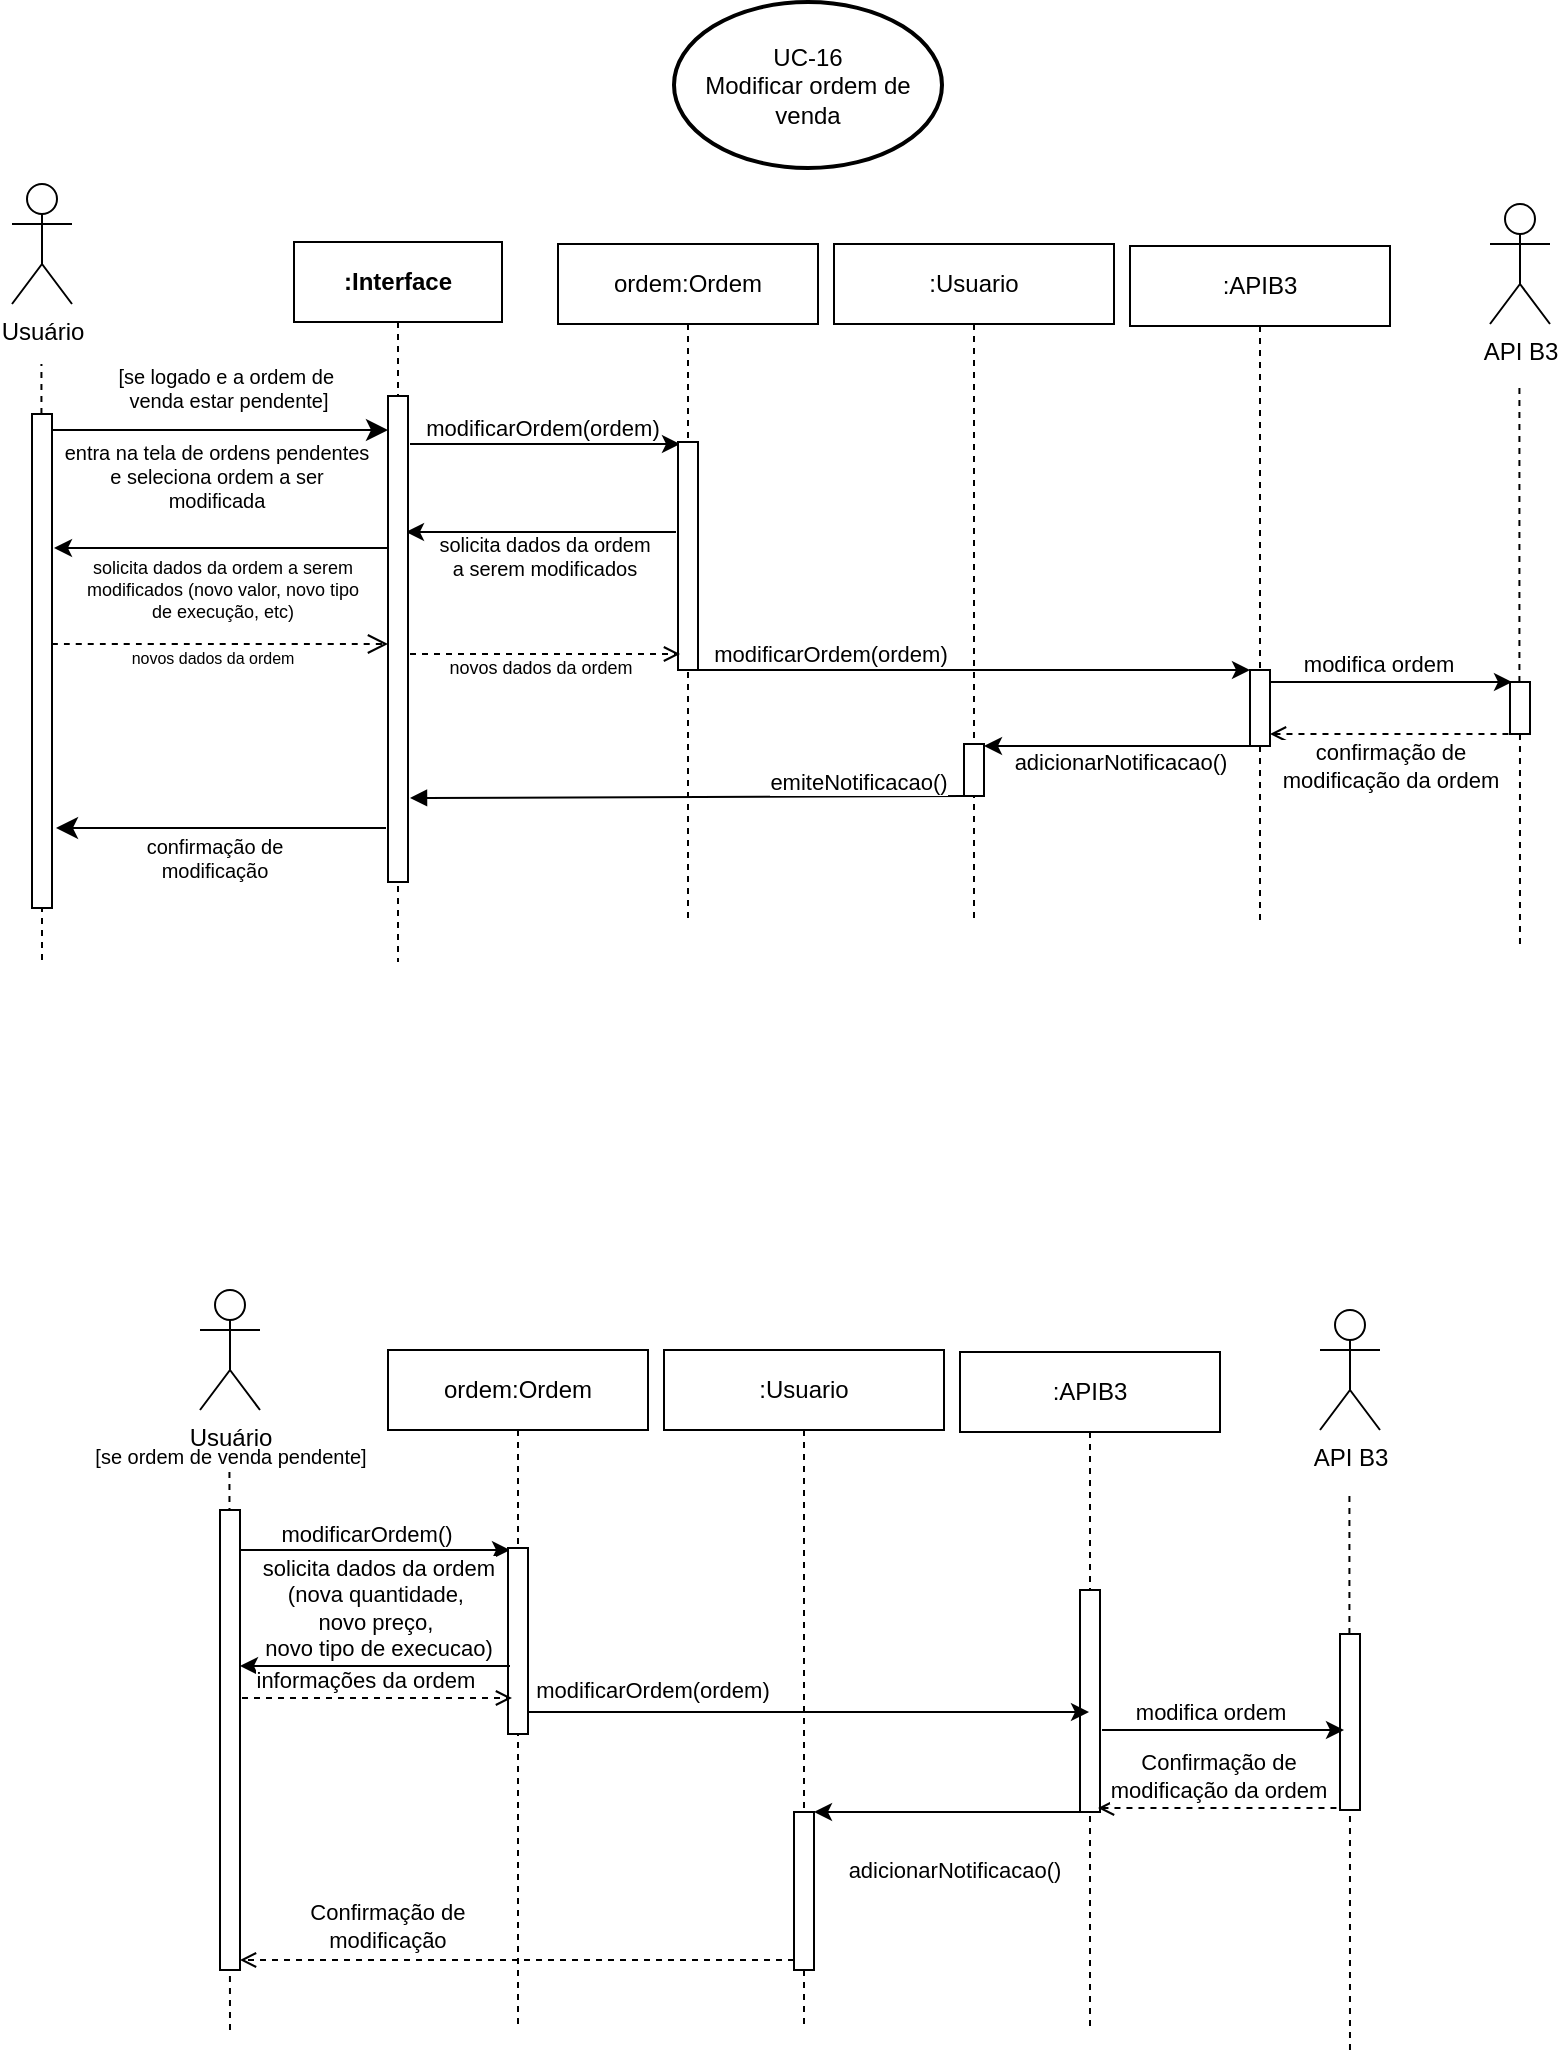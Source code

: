 <mxfile version="24.7.17">
  <diagram name="Página-1" id="_Rrj-t6cQbjoD22pVHF7">
    <mxGraphModel dx="1195" dy="1501" grid="0" gridSize="10" guides="1" tooltips="1" connect="1" arrows="1" fold="1" page="0" pageScale="1" pageWidth="827" pageHeight="1169" math="0" shadow="0">
      <root>
        <mxCell id="0" />
        <mxCell id="1" parent="0" />
        <mxCell id="8hqvGDAGfUCHUqX6YHru-1" value="Usuário" style="shape=umlActor;verticalLabelPosition=bottom;verticalAlign=top;html=1;" parent="1" vertex="1">
          <mxGeometry x="320" y="70" width="30" height="60" as="geometry" />
        </mxCell>
        <mxCell id="8hqvGDAGfUCHUqX6YHru-2" value="" style="endArrow=none;dashed=1;html=1;rounded=0;" parent="1" edge="1">
          <mxGeometry width="50" height="50" relative="1" as="geometry">
            <mxPoint x="335" y="440" as="sourcePoint" />
            <mxPoint x="334.72" y="160" as="targetPoint" />
          </mxGeometry>
        </mxCell>
        <mxCell id="8hqvGDAGfUCHUqX6YHru-3" style="edgeStyle=orthogonalEdgeStyle;rounded=0;orthogonalLoop=1;jettySize=auto;html=1;curved=0;" parent="1" edge="1">
          <mxGeometry relative="1" as="geometry">
            <mxPoint x="340" y="200" as="sourcePoint" />
            <mxPoint x="475" y="200" as="targetPoint" />
            <Array as="points" />
          </mxGeometry>
        </mxCell>
        <mxCell id="8hqvGDAGfUCHUqX6YHru-4" value="modificarOrdem()" style="edgeLabel;html=1;align=center;verticalAlign=middle;resizable=0;points=[];" parent="8hqvGDAGfUCHUqX6YHru-3" vertex="1" connectable="0">
          <mxGeometry x="-0.128" y="1" relative="1" as="geometry">
            <mxPoint x="4" y="-7" as="offset" />
          </mxGeometry>
        </mxCell>
        <mxCell id="8hqvGDAGfUCHUqX6YHru-5" value="" style="html=1;points=[[0,0,0,0,5],[0,1,0,0,-5],[1,0,0,0,5],[1,1,0,0,-5]];perimeter=orthogonalPerimeter;outlineConnect=0;targetShapes=umlLifeline;portConstraint=eastwest;newEdgeStyle={&quot;curved&quot;:0,&quot;rounded&quot;:0};" parent="1" vertex="1">
          <mxGeometry x="330" y="180" width="10" height="230" as="geometry" />
        </mxCell>
        <mxCell id="8hqvGDAGfUCHUqX6YHru-6" value=":Usuario" style="shape=umlLifeline;perimeter=lifelinePerimeter;whiteSpace=wrap;html=1;container=1;dropTarget=0;collapsible=0;recursiveResize=0;outlineConnect=0;portConstraint=eastwest;newEdgeStyle={&quot;curved&quot;:0,&quot;rounded&quot;:0};" parent="1" vertex="1">
          <mxGeometry x="552" y="100" width="140" height="340" as="geometry" />
        </mxCell>
        <mxCell id="8hqvGDAGfUCHUqX6YHru-7" value="" style="html=1;points=[[0,0,0,0,5],[0,1,0,0,-5],[1,0,0,0,5],[1,1,0,0,-5]];perimeter=orthogonalPerimeter;outlineConnect=0;targetShapes=umlLifeline;portConstraint=eastwest;newEdgeStyle={&quot;curved&quot;:0,&quot;rounded&quot;:0};" parent="8hqvGDAGfUCHUqX6YHru-6" vertex="1">
          <mxGeometry x="65" y="231" width="10" height="79" as="geometry" />
        </mxCell>
        <mxCell id="8hqvGDAGfUCHUqX6YHru-8" value=":APIB3" style="shape=umlLifeline;perimeter=lifelinePerimeter;whiteSpace=wrap;html=1;container=1;dropTarget=0;collapsible=0;recursiveResize=0;outlineConnect=0;portConstraint=eastwest;newEdgeStyle={&quot;curved&quot;:0,&quot;rounded&quot;:0};" parent="1" vertex="1">
          <mxGeometry x="700" y="101" width="130" height="339" as="geometry" />
        </mxCell>
        <mxCell id="8hqvGDAGfUCHUqX6YHru-9" value="" style="html=1;points=[[0,0,0,0,5],[0,1,0,0,-5],[1,0,0,0,5],[1,1,0,0,-5]];perimeter=orthogonalPerimeter;outlineConnect=0;targetShapes=umlLifeline;portConstraint=eastwest;newEdgeStyle={&quot;curved&quot;:0,&quot;rounded&quot;:0};" parent="8hqvGDAGfUCHUqX6YHru-8" vertex="1">
          <mxGeometry x="60" y="119" width="10" height="111" as="geometry" />
        </mxCell>
        <mxCell id="8hqvGDAGfUCHUqX6YHru-10" value="" style="edgeStyle=none;orthogonalLoop=1;jettySize=auto;html=1;rounded=0;dashed=1;startArrow=none;startFill=0;endArrow=open;endFill=0;exitX=0;exitY=1;exitDx=0;exitDy=-5;exitPerimeter=0;" parent="1" source="8hqvGDAGfUCHUqX6YHru-7" target="8hqvGDAGfUCHUqX6YHru-5" edge="1">
          <mxGeometry width="100" relative="1" as="geometry">
            <mxPoint x="690" y="441" as="sourcePoint" />
            <mxPoint x="342" y="442" as="targetPoint" />
            <Array as="points" />
          </mxGeometry>
        </mxCell>
        <mxCell id="8hqvGDAGfUCHUqX6YHru-11" value="Confirmação de&amp;nbsp;&lt;div&gt;modificação&amp;nbsp;&lt;/div&gt;" style="edgeLabel;html=1;align=center;verticalAlign=middle;resizable=0;points=[];" parent="8hqvGDAGfUCHUqX6YHru-10" vertex="1" connectable="0">
          <mxGeometry x="-0.16" y="1" relative="1" as="geometry">
            <mxPoint x="-86" y="-18" as="offset" />
          </mxGeometry>
        </mxCell>
        <mxCell id="8hqvGDAGfUCHUqX6YHru-12" value="ordem:Ordem" style="shape=umlLifeline;perimeter=lifelinePerimeter;whiteSpace=wrap;html=1;container=1;dropTarget=0;collapsible=0;recursiveResize=0;outlineConnect=0;portConstraint=eastwest;newEdgeStyle={&quot;curved&quot;:0,&quot;rounded&quot;:0};" parent="1" vertex="1">
          <mxGeometry x="414" y="100" width="130" height="340" as="geometry" />
        </mxCell>
        <mxCell id="8hqvGDAGfUCHUqX6YHru-13" value="" style="html=1;points=[[0,0,0,0,5],[0,1,0,0,-5],[1,0,0,0,5],[1,1,0,0,-5]];perimeter=orthogonalPerimeter;outlineConnect=0;targetShapes=umlLifeline;portConstraint=eastwest;newEdgeStyle={&quot;curved&quot;:0,&quot;rounded&quot;:0};" parent="8hqvGDAGfUCHUqX6YHru-12" vertex="1">
          <mxGeometry x="60" y="99" width="10" height="93" as="geometry" />
        </mxCell>
        <mxCell id="8hqvGDAGfUCHUqX6YHru-14" value="" style="endArrow=classic;html=1;rounded=0;" parent="1" source="8hqvGDAGfUCHUqX6YHru-9" target="8hqvGDAGfUCHUqX6YHru-7" edge="1">
          <mxGeometry width="50" height="50" relative="1" as="geometry">
            <mxPoint x="747" y="331" as="sourcePoint" />
            <mxPoint x="627" y="415" as="targetPoint" />
          </mxGeometry>
        </mxCell>
        <mxCell id="8hqvGDAGfUCHUqX6YHru-15" value="adicionarNotificacao()" style="edgeLabel;html=1;align=center;verticalAlign=middle;resizable=0;points=[];" parent="8hqvGDAGfUCHUqX6YHru-14" vertex="1" connectable="0">
          <mxGeometry x="0.329" y="-2" relative="1" as="geometry">
            <mxPoint x="25" y="31" as="offset" />
          </mxGeometry>
        </mxCell>
        <mxCell id="8hqvGDAGfUCHUqX6YHru-16" style="edgeStyle=orthogonalEdgeStyle;rounded=0;orthogonalLoop=1;jettySize=auto;html=1;curved=0;exitX=1;exitY=1;exitDx=0;exitDy=0;exitPerimeter=0;" parent="1" target="8hqvGDAGfUCHUqX6YHru-8" edge="1">
          <mxGeometry relative="1" as="geometry">
            <mxPoint x="484.0" y="218.24" as="sourcePoint" />
            <mxPoint x="854.5" y="271.757" as="targetPoint" />
            <Array as="points">
              <mxPoint x="484" y="281" />
            </Array>
          </mxGeometry>
        </mxCell>
        <mxCell id="8hqvGDAGfUCHUqX6YHru-17" value="modificarOrdem(ordem)" style="edgeLabel;html=1;align=center;verticalAlign=middle;resizable=0;points=[];" parent="8hqvGDAGfUCHUqX6YHru-16" vertex="1" connectable="0">
          <mxGeometry x="-0.128" y="1" relative="1" as="geometry">
            <mxPoint x="-25" y="-10" as="offset" />
          </mxGeometry>
        </mxCell>
        <mxCell id="8hqvGDAGfUCHUqX6YHru-18" value="API B3" style="shape=umlActor;verticalLabelPosition=bottom;verticalAlign=top;html=1;" parent="1" vertex="1">
          <mxGeometry x="880" y="80" width="30" height="60" as="geometry" />
        </mxCell>
        <mxCell id="8hqvGDAGfUCHUqX6YHru-19" value="" style="endArrow=none;dashed=1;html=1;rounded=0;" parent="1" source="8hqvGDAGfUCHUqX6YHru-21" edge="1">
          <mxGeometry width="50" height="50" relative="1" as="geometry">
            <mxPoint x="894.99" y="450" as="sourcePoint" />
            <mxPoint x="894.71" y="170" as="targetPoint" />
          </mxGeometry>
        </mxCell>
        <mxCell id="8hqvGDAGfUCHUqX6YHru-20" value="" style="endArrow=none;dashed=1;html=1;rounded=0;" parent="1" target="8hqvGDAGfUCHUqX6YHru-21" edge="1">
          <mxGeometry width="50" height="50" relative="1" as="geometry">
            <mxPoint x="894.99" y="450" as="sourcePoint" />
            <mxPoint x="894.71" y="170" as="targetPoint" />
          </mxGeometry>
        </mxCell>
        <mxCell id="8hqvGDAGfUCHUqX6YHru-21" value="" style="html=1;points=[[0,0,0,0,5],[0,1,0,0,-5],[1,0,0,0,5],[1,1,0,0,-5]];perimeter=orthogonalPerimeter;outlineConnect=0;targetShapes=umlLifeline;portConstraint=eastwest;newEdgeStyle={&quot;curved&quot;:0,&quot;rounded&quot;:0};" parent="1" vertex="1">
          <mxGeometry x="890" y="242" width="10" height="88" as="geometry" />
        </mxCell>
        <mxCell id="8hqvGDAGfUCHUqX6YHru-22" value="" style="endArrow=classic;html=1;rounded=0;" parent="1" edge="1">
          <mxGeometry width="50" height="50" relative="1" as="geometry">
            <mxPoint x="771" y="290" as="sourcePoint" />
            <mxPoint x="892" y="290" as="targetPoint" />
          </mxGeometry>
        </mxCell>
        <mxCell id="8hqvGDAGfUCHUqX6YHru-23" value="modifica ordem" style="edgeLabel;html=1;align=center;verticalAlign=middle;resizable=0;points=[];" parent="8hqvGDAGfUCHUqX6YHru-22" vertex="1" connectable="0">
          <mxGeometry x="-0.44" relative="1" as="geometry">
            <mxPoint x="20" y="-9" as="offset" />
          </mxGeometry>
        </mxCell>
        <mxCell id="8hqvGDAGfUCHUqX6YHru-24" value="" style="endArrow=none;html=1;rounded=0;startArrow=open;startFill=0;endFill=0;dashed=1;" parent="1" edge="1">
          <mxGeometry width="50" height="50" relative="1" as="geometry">
            <mxPoint x="769" y="329" as="sourcePoint" />
            <mxPoint x="890" y="329" as="targetPoint" />
          </mxGeometry>
        </mxCell>
        <mxCell id="8hqvGDAGfUCHUqX6YHru-25" value="Confirmação de&lt;div&gt;modificação da ordem&lt;/div&gt;" style="edgeLabel;html=1;align=center;verticalAlign=middle;resizable=0;points=[];" parent="8hqvGDAGfUCHUqX6YHru-24" vertex="1" connectable="0">
          <mxGeometry x="-0.44" relative="1" as="geometry">
            <mxPoint x="26" y="-16" as="offset" />
          </mxGeometry>
        </mxCell>
        <mxCell id="8hqvGDAGfUCHUqX6YHru-26" style="edgeStyle=orthogonalEdgeStyle;rounded=0;orthogonalLoop=1;jettySize=auto;html=1;curved=0;startArrow=classic;startFill=1;endArrow=none;endFill=0;" parent="1" edge="1">
          <mxGeometry relative="1" as="geometry">
            <mxPoint x="340" y="258" as="sourcePoint" />
            <mxPoint x="475" y="258" as="targetPoint" />
            <Array as="points" />
          </mxGeometry>
        </mxCell>
        <mxCell id="8hqvGDAGfUCHUqX6YHru-27" value="solicita dados da ordem&lt;div&gt;(nova quantidade,&amp;nbsp;&lt;/div&gt;&lt;div&gt;novo preço,&amp;nbsp;&lt;/div&gt;&lt;div&gt;novo tipo de execucao)&lt;/div&gt;" style="edgeLabel;html=1;align=center;verticalAlign=middle;resizable=0;points=[];" parent="8hqvGDAGfUCHUqX6YHru-26" vertex="1" connectable="0">
          <mxGeometry x="-0.128" y="1" relative="1" as="geometry">
            <mxPoint x="10" y="-28" as="offset" />
          </mxGeometry>
        </mxCell>
        <mxCell id="8hqvGDAGfUCHUqX6YHru-28" style="edgeStyle=orthogonalEdgeStyle;rounded=0;orthogonalLoop=1;jettySize=auto;html=1;curved=0;startArrow=none;startFill=0;endArrow=open;endFill=0;dashed=1;" parent="1" edge="1">
          <mxGeometry relative="1" as="geometry">
            <mxPoint x="341" y="274" as="sourcePoint" />
            <mxPoint x="476" y="274" as="targetPoint" />
            <Array as="points" />
          </mxGeometry>
        </mxCell>
        <mxCell id="8hqvGDAGfUCHUqX6YHru-29" value="informações da ordem&amp;nbsp;" style="edgeLabel;html=1;align=center;verticalAlign=middle;resizable=0;points=[];" parent="8hqvGDAGfUCHUqX6YHru-28" vertex="1" connectable="0">
          <mxGeometry x="-0.128" y="1" relative="1" as="geometry">
            <mxPoint x="4" y="-8" as="offset" />
          </mxGeometry>
        </mxCell>
        <mxCell id="8hqvGDAGfUCHUqX6YHru-30" value="&lt;font style=&quot;font-size: 10px;&quot;&gt;[se ordem de venda pendente]&lt;/font&gt;" style="text;html=1;align=center;verticalAlign=middle;resizable=0;points=[];autosize=1;strokeColor=none;fillColor=none;fontSize=16;" parent="1" vertex="1">
          <mxGeometry x="258" y="135" width="154" height="31" as="geometry" />
        </mxCell>
        <mxCell id="36aUGT-M8l8VJdll6sSB-1" value="Usuário" style="shape=umlActor;verticalLabelPosition=bottom;verticalAlign=top;html=1;" vertex="1" parent="1">
          <mxGeometry x="226" y="-483" width="30" height="60" as="geometry" />
        </mxCell>
        <mxCell id="36aUGT-M8l8VJdll6sSB-2" value="" style="endArrow=none;dashed=1;html=1;rounded=0;" edge="1" parent="1" source="36aUGT-M8l8VJdll6sSB-28">
          <mxGeometry width="50" height="50" relative="1" as="geometry">
            <mxPoint x="241" y="-113" as="sourcePoint" />
            <mxPoint x="240.72" y="-393" as="targetPoint" />
          </mxGeometry>
        </mxCell>
        <mxCell id="36aUGT-M8l8VJdll6sSB-3" style="edgeStyle=orthogonalEdgeStyle;rounded=0;orthogonalLoop=1;jettySize=auto;html=1;curved=0;" edge="1" parent="1">
          <mxGeometry relative="1" as="geometry">
            <mxPoint x="425" y="-353" as="sourcePoint" />
            <mxPoint x="560" y="-353" as="targetPoint" />
            <Array as="points" />
          </mxGeometry>
        </mxCell>
        <mxCell id="36aUGT-M8l8VJdll6sSB-4" value="modificarOrdem(ordem)" style="edgeLabel;html=1;align=center;verticalAlign=middle;resizable=0;points=[];" vertex="1" connectable="0" parent="36aUGT-M8l8VJdll6sSB-3">
          <mxGeometry x="-0.128" y="1" relative="1" as="geometry">
            <mxPoint x="7" y="-7" as="offset" />
          </mxGeometry>
        </mxCell>
        <mxCell id="36aUGT-M8l8VJdll6sSB-5" value=":Usuario" style="shape=umlLifeline;perimeter=lifelinePerimeter;whiteSpace=wrap;html=1;container=1;dropTarget=0;collapsible=0;recursiveResize=0;outlineConnect=0;portConstraint=eastwest;newEdgeStyle={&quot;curved&quot;:0,&quot;rounded&quot;:0};" vertex="1" parent="1">
          <mxGeometry x="637" y="-453" width="140" height="340" as="geometry" />
        </mxCell>
        <mxCell id="36aUGT-M8l8VJdll6sSB-6" value="" style="html=1;points=[[0,0,0,0,5],[0,1,0,0,-5],[1,0,0,0,5],[1,1,0,0,-5]];perimeter=orthogonalPerimeter;outlineConnect=0;targetShapes=umlLifeline;portConstraint=eastwest;newEdgeStyle={&quot;curved&quot;:0,&quot;rounded&quot;:0};" vertex="1" parent="36aUGT-M8l8VJdll6sSB-5">
          <mxGeometry x="65" y="250" width="10" height="26" as="geometry" />
        </mxCell>
        <mxCell id="36aUGT-M8l8VJdll6sSB-7" value=":APIB3" style="shape=umlLifeline;perimeter=lifelinePerimeter;whiteSpace=wrap;html=1;container=1;dropTarget=0;collapsible=0;recursiveResize=0;outlineConnect=0;portConstraint=eastwest;newEdgeStyle={&quot;curved&quot;:0,&quot;rounded&quot;:0};" vertex="1" parent="1">
          <mxGeometry x="785" y="-452" width="130" height="339" as="geometry" />
        </mxCell>
        <mxCell id="36aUGT-M8l8VJdll6sSB-8" value="" style="html=1;points=[[0,0,0,0,5],[0,1,0,0,-5],[1,0,0,0,5],[1,1,0,0,-5]];perimeter=orthogonalPerimeter;outlineConnect=0;targetShapes=umlLifeline;portConstraint=eastwest;newEdgeStyle={&quot;curved&quot;:0,&quot;rounded&quot;:0};" vertex="1" parent="36aUGT-M8l8VJdll6sSB-7">
          <mxGeometry x="60" y="212" width="10" height="38" as="geometry" />
        </mxCell>
        <mxCell id="36aUGT-M8l8VJdll6sSB-9" value="ordem:Ordem" style="shape=umlLifeline;perimeter=lifelinePerimeter;whiteSpace=wrap;html=1;container=1;dropTarget=0;collapsible=0;recursiveResize=0;outlineConnect=0;portConstraint=eastwest;newEdgeStyle={&quot;curved&quot;:0,&quot;rounded&quot;:0};" vertex="1" parent="1">
          <mxGeometry x="499" y="-453" width="130" height="340" as="geometry" />
        </mxCell>
        <mxCell id="36aUGT-M8l8VJdll6sSB-10" value="" style="html=1;points=[[0,0,0,0,5],[0,1,0,0,-5],[1,0,0,0,5],[1,1,0,0,-5]];perimeter=orthogonalPerimeter;outlineConnect=0;targetShapes=umlLifeline;portConstraint=eastwest;newEdgeStyle={&quot;curved&quot;:0,&quot;rounded&quot;:0};" vertex="1" parent="36aUGT-M8l8VJdll6sSB-9">
          <mxGeometry x="60" y="99" width="10" height="114" as="geometry" />
        </mxCell>
        <mxCell id="36aUGT-M8l8VJdll6sSB-11" value="" style="endArrow=classic;html=1;rounded=0;" edge="1" parent="1">
          <mxGeometry width="50" height="50" relative="1" as="geometry">
            <mxPoint x="845" y="-202" as="sourcePoint" />
            <mxPoint x="712" y="-202" as="targetPoint" />
          </mxGeometry>
        </mxCell>
        <mxCell id="36aUGT-M8l8VJdll6sSB-12" value="adicionarNotificacao()" style="edgeLabel;html=1;align=center;verticalAlign=middle;resizable=0;points=[];" vertex="1" connectable="0" parent="36aUGT-M8l8VJdll6sSB-11">
          <mxGeometry x="0.329" y="-2" relative="1" as="geometry">
            <mxPoint x="23" y="10" as="offset" />
          </mxGeometry>
        </mxCell>
        <mxCell id="36aUGT-M8l8VJdll6sSB-13" style="edgeStyle=orthogonalEdgeStyle;rounded=0;orthogonalLoop=1;jettySize=auto;html=1;curved=0;exitX=1;exitY=1;exitDx=0;exitDy=0;exitPerimeter=0;" edge="1" parent="1">
          <mxGeometry relative="1" as="geometry">
            <mxPoint x="569.0" y="-303" as="sourcePoint" />
            <mxPoint x="845" y="-240" as="targetPoint" />
            <Array as="points">
              <mxPoint x="569" y="-240" />
            </Array>
          </mxGeometry>
        </mxCell>
        <mxCell id="36aUGT-M8l8VJdll6sSB-14" value="modificarOrdem(ordem)" style="edgeLabel;html=1;align=center;verticalAlign=middle;resizable=0;points=[];" vertex="1" connectable="0" parent="36aUGT-M8l8VJdll6sSB-13">
          <mxGeometry x="-0.128" y="1" relative="1" as="geometry">
            <mxPoint x="-19" y="-7" as="offset" />
          </mxGeometry>
        </mxCell>
        <mxCell id="36aUGT-M8l8VJdll6sSB-15" value="API B3" style="shape=umlActor;verticalLabelPosition=bottom;verticalAlign=top;html=1;" vertex="1" parent="1">
          <mxGeometry x="965" y="-473" width="30" height="60" as="geometry" />
        </mxCell>
        <mxCell id="36aUGT-M8l8VJdll6sSB-16" value="" style="endArrow=none;dashed=1;html=1;rounded=0;" edge="1" parent="1" source="36aUGT-M8l8VJdll6sSB-18">
          <mxGeometry width="50" height="50" relative="1" as="geometry">
            <mxPoint x="979.99" y="-103" as="sourcePoint" />
            <mxPoint x="979.71" y="-383" as="targetPoint" />
          </mxGeometry>
        </mxCell>
        <mxCell id="36aUGT-M8l8VJdll6sSB-17" value="" style="endArrow=none;dashed=1;html=1;rounded=0;" edge="1" parent="1" target="36aUGT-M8l8VJdll6sSB-18">
          <mxGeometry width="50" height="50" relative="1" as="geometry">
            <mxPoint x="979.99" y="-103" as="sourcePoint" />
            <mxPoint x="979.71" y="-383" as="targetPoint" />
          </mxGeometry>
        </mxCell>
        <mxCell id="36aUGT-M8l8VJdll6sSB-18" value="" style="html=1;points=[[0,0,0,0,5],[0,1,0,0,-5],[1,0,0,0,5],[1,1,0,0,-5]];perimeter=orthogonalPerimeter;outlineConnect=0;targetShapes=umlLifeline;portConstraint=eastwest;newEdgeStyle={&quot;curved&quot;:0,&quot;rounded&quot;:0};" vertex="1" parent="1">
          <mxGeometry x="975" y="-234" width="10" height="26" as="geometry" />
        </mxCell>
        <mxCell id="36aUGT-M8l8VJdll6sSB-19" value="" style="endArrow=classic;html=1;rounded=0;" edge="1" parent="1">
          <mxGeometry width="50" height="50" relative="1" as="geometry">
            <mxPoint x="855" y="-234" as="sourcePoint" />
            <mxPoint x="976" y="-234" as="targetPoint" />
          </mxGeometry>
        </mxCell>
        <mxCell id="36aUGT-M8l8VJdll6sSB-20" value="modifica ordem" style="edgeLabel;html=1;align=center;verticalAlign=middle;resizable=0;points=[];" vertex="1" connectable="0" parent="36aUGT-M8l8VJdll6sSB-19">
          <mxGeometry x="-0.44" relative="1" as="geometry">
            <mxPoint x="20" y="-9" as="offset" />
          </mxGeometry>
        </mxCell>
        <mxCell id="36aUGT-M8l8VJdll6sSB-21" value="" style="endArrow=none;html=1;rounded=0;startArrow=open;startFill=0;endFill=0;dashed=1;" edge="1" parent="1">
          <mxGeometry width="50" height="50" relative="1" as="geometry">
            <mxPoint x="855" y="-208" as="sourcePoint" />
            <mxPoint x="976" y="-208" as="targetPoint" />
          </mxGeometry>
        </mxCell>
        <mxCell id="36aUGT-M8l8VJdll6sSB-22" value="confirmação de&lt;div&gt;modificação da ordem&lt;/div&gt;" style="edgeLabel;html=1;align=center;verticalAlign=middle;resizable=0;points=[];" vertex="1" connectable="0" parent="36aUGT-M8l8VJdll6sSB-21">
          <mxGeometry x="-0.44" relative="1" as="geometry">
            <mxPoint x="26" y="16" as="offset" />
          </mxGeometry>
        </mxCell>
        <mxCell id="36aUGT-M8l8VJdll6sSB-23" style="edgeStyle=orthogonalEdgeStyle;rounded=0;orthogonalLoop=1;jettySize=auto;html=1;curved=0;startArrow=classic;startFill=1;endArrow=none;endFill=0;" edge="1" parent="1">
          <mxGeometry relative="1" as="geometry">
            <mxPoint x="423" y="-309" as="sourcePoint" />
            <mxPoint x="558" y="-309" as="targetPoint" />
            <Array as="points" />
          </mxGeometry>
        </mxCell>
        <mxCell id="36aUGT-M8l8VJdll6sSB-24" value="solicita dados da ordem&lt;div style=&quot;font-size: 10px;&quot;&gt;a serem modificados&lt;/div&gt;" style="edgeLabel;html=1;align=center;verticalAlign=middle;resizable=0;points=[];fontSize=10;" vertex="1" connectable="0" parent="36aUGT-M8l8VJdll6sSB-23">
          <mxGeometry x="-0.128" y="1" relative="1" as="geometry">
            <mxPoint x="10" y="13" as="offset" />
          </mxGeometry>
        </mxCell>
        <mxCell id="36aUGT-M8l8VJdll6sSB-25" style="edgeStyle=orthogonalEdgeStyle;rounded=0;orthogonalLoop=1;jettySize=auto;html=1;curved=0;startArrow=none;startFill=0;endArrow=open;endFill=0;dashed=1;" edge="1" parent="1">
          <mxGeometry relative="1" as="geometry">
            <mxPoint x="425" y="-248" as="sourcePoint" />
            <mxPoint x="560" y="-248" as="targetPoint" />
            <Array as="points" />
          </mxGeometry>
        </mxCell>
        <mxCell id="36aUGT-M8l8VJdll6sSB-26" value="novos dados da ordem" style="edgeLabel;html=1;align=center;verticalAlign=middle;resizable=0;points=[];fontSize=9;" vertex="1" connectable="0" parent="36aUGT-M8l8VJdll6sSB-25">
          <mxGeometry x="-0.128" y="1" relative="1" as="geometry">
            <mxPoint x="6" y="8" as="offset" />
          </mxGeometry>
        </mxCell>
        <mxCell id="36aUGT-M8l8VJdll6sSB-27" value="" style="endArrow=none;dashed=1;html=1;rounded=0;" edge="1" parent="1" target="36aUGT-M8l8VJdll6sSB-28">
          <mxGeometry width="50" height="50" relative="1" as="geometry">
            <mxPoint x="241" y="-95" as="sourcePoint" />
            <mxPoint x="251.72" y="-393" as="targetPoint" />
          </mxGeometry>
        </mxCell>
        <mxCell id="36aUGT-M8l8VJdll6sSB-28" value="" style="html=1;points=[[0,0,0,0,5],[0,1,0,0,-5],[1,0,0,0,5],[1,1,0,0,-5]];perimeter=orthogonalPerimeter;outlineConnect=0;targetShapes=umlLifeline;portConstraint=eastwest;newEdgeStyle={&quot;curved&quot;:0,&quot;rounded&quot;:0};" vertex="1" parent="1">
          <mxGeometry x="236" y="-368" width="10" height="247" as="geometry" />
        </mxCell>
        <mxCell id="36aUGT-M8l8VJdll6sSB-29" value="&lt;b&gt;:Interface&lt;/b&gt;" style="shape=umlLifeline;perimeter=lifelinePerimeter;whiteSpace=wrap;html=1;container=0;dropTarget=0;collapsible=0;recursiveResize=0;outlineConnect=0;portConstraint=eastwest;newEdgeStyle={&quot;edgeStyle&quot;:&quot;elbowEdgeStyle&quot;,&quot;elbow&quot;:&quot;vertical&quot;,&quot;curved&quot;:0,&quot;rounded&quot;:0};" vertex="1" parent="1">
          <mxGeometry x="367" y="-454" width="104" height="360" as="geometry" />
        </mxCell>
        <mxCell id="36aUGT-M8l8VJdll6sSB-30" value="" style="html=1;points=[];perimeter=orthogonalPerimeter;outlineConnect=0;targetShapes=umlLifeline;portConstraint=eastwest;newEdgeStyle={&quot;edgeStyle&quot;:&quot;elbowEdgeStyle&quot;,&quot;elbow&quot;:&quot;vertical&quot;,&quot;curved&quot;:0,&quot;rounded&quot;:0};" vertex="1" parent="36aUGT-M8l8VJdll6sSB-29">
          <mxGeometry x="47" y="77" width="10" height="243" as="geometry" />
        </mxCell>
        <mxCell id="36aUGT-M8l8VJdll6sSB-31" value="[se logado e a ordem de&amp;nbsp;&lt;div style=&quot;font-size: 10px;&quot;&gt;venda estar pendente]&lt;/div&gt;" style="text;html=1;align=center;verticalAlign=middle;resizable=0;points=[];autosize=1;strokeColor=none;fillColor=none;fontSize=10;" vertex="1" parent="1">
          <mxGeometry x="269" y="-399" width="129" height="36" as="geometry" />
        </mxCell>
        <mxCell id="36aUGT-M8l8VJdll6sSB-32" value="" style="endArrow=classic;html=1;rounded=0;fontSize=12;startSize=8;endSize=8;curved=1;" edge="1" parent="1" target="36aUGT-M8l8VJdll6sSB-30">
          <mxGeometry width="50" height="50" relative="1" as="geometry">
            <mxPoint x="246" y="-360" as="sourcePoint" />
            <mxPoint x="400" y="-360" as="targetPoint" />
          </mxGeometry>
        </mxCell>
        <mxCell id="36aUGT-M8l8VJdll6sSB-33" value="entra na tela de ordens pendentes&lt;div style=&quot;font-size: 10px;&quot;&gt;e seleciona ordem a ser&lt;/div&gt;&lt;div style=&quot;font-size: 10px;&quot;&gt;modificada&lt;/div&gt;" style="edgeLabel;html=1;align=center;verticalAlign=middle;resizable=0;points=[];fontSize=10;" vertex="1" connectable="0" parent="36aUGT-M8l8VJdll6sSB-32">
          <mxGeometry x="-0.05" y="-2" relative="1" as="geometry">
            <mxPoint x="2" y="21" as="offset" />
          </mxGeometry>
        </mxCell>
        <mxCell id="36aUGT-M8l8VJdll6sSB-34" style="edgeStyle=orthogonalEdgeStyle;rounded=0;orthogonalLoop=1;jettySize=auto;html=1;curved=0;startArrow=classic;startFill=1;endArrow=none;endFill=0;" edge="1" parent="1">
          <mxGeometry relative="1" as="geometry">
            <mxPoint x="247" y="-301" as="sourcePoint" />
            <mxPoint x="414" y="-301" as="targetPoint" />
            <Array as="points" />
          </mxGeometry>
        </mxCell>
        <mxCell id="36aUGT-M8l8VJdll6sSB-35" value="solicita dados da ordem a serem&lt;div&gt;modificados (novo valor, novo tipo&lt;/div&gt;&lt;div&gt;de execução, etc)&lt;/div&gt;" style="edgeLabel;html=1;align=center;verticalAlign=middle;resizable=0;points=[];fontSize=9;" vertex="1" connectable="0" parent="36aUGT-M8l8VJdll6sSB-34">
          <mxGeometry x="-0.128" y="1" relative="1" as="geometry">
            <mxPoint x="11" y="22" as="offset" />
          </mxGeometry>
        </mxCell>
        <mxCell id="36aUGT-M8l8VJdll6sSB-36" value="" style="endArrow=open;html=1;rounded=0;fontSize=12;startSize=8;endSize=8;curved=1;endFill=0;dashed=1;" edge="1" parent="1">
          <mxGeometry width="50" height="50" relative="1" as="geometry">
            <mxPoint x="246" y="-253" as="sourcePoint" />
            <mxPoint x="414" y="-253" as="targetPoint" />
          </mxGeometry>
        </mxCell>
        <mxCell id="36aUGT-M8l8VJdll6sSB-37" value="novos dados da ordem" style="edgeLabel;html=1;align=center;verticalAlign=middle;resizable=0;points=[];fontSize=8;" vertex="1" connectable="0" parent="36aUGT-M8l8VJdll6sSB-36">
          <mxGeometry x="-0.175" y="-1" relative="1" as="geometry">
            <mxPoint x="10" y="6" as="offset" />
          </mxGeometry>
        </mxCell>
        <mxCell id="36aUGT-M8l8VJdll6sSB-38" value="" style="edgeStyle=none;orthogonalLoop=1;jettySize=auto;html=1;rounded=0;startArrow=none;startFill=0;endArrow=block;endFill=1;exitX=0;exitY=1;exitDx=0;exitDy=-5;exitPerimeter=0;" edge="1" parent="1">
          <mxGeometry width="100" relative="1" as="geometry">
            <mxPoint x="702" y="-177" as="sourcePoint" />
            <mxPoint x="425" y="-176" as="targetPoint" />
            <Array as="points" />
          </mxGeometry>
        </mxCell>
        <mxCell id="36aUGT-M8l8VJdll6sSB-39" value="emiteNotificacao()" style="edgeLabel;html=1;align=center;verticalAlign=middle;resizable=0;points=[];" vertex="1" connectable="0" parent="36aUGT-M8l8VJdll6sSB-38">
          <mxGeometry x="-0.16" y="1" relative="1" as="geometry">
            <mxPoint x="63" y="-9" as="offset" />
          </mxGeometry>
        </mxCell>
        <mxCell id="36aUGT-M8l8VJdll6sSB-40" value="" style="endArrow=classic;html=1;rounded=0;fontSize=12;startSize=8;endSize=8;curved=1;" edge="1" parent="1">
          <mxGeometry width="50" height="50" relative="1" as="geometry">
            <mxPoint x="413" y="-161" as="sourcePoint" />
            <mxPoint x="248" y="-161" as="targetPoint" />
          </mxGeometry>
        </mxCell>
        <mxCell id="36aUGT-M8l8VJdll6sSB-41" value="confirmação de&lt;div style=&quot;font-size: 10px;&quot;&gt;modificação&lt;/div&gt;" style="edgeLabel;html=1;align=center;verticalAlign=middle;resizable=0;points=[];fontSize=10;" vertex="1" connectable="0" parent="36aUGT-M8l8VJdll6sSB-40">
          <mxGeometry x="0.105" y="-1" relative="1" as="geometry">
            <mxPoint x="5" y="16" as="offset" />
          </mxGeometry>
        </mxCell>
        <mxCell id="36aUGT-M8l8VJdll6sSB-42" value="UC-16&lt;div&gt;Modificar ordem de&lt;/div&gt;&lt;div&gt;venda&lt;/div&gt;" style="strokeWidth=2;html=1;shape=mxgraph.flowchart.start_1;whiteSpace=wrap;" vertex="1" parent="1">
          <mxGeometry x="557" y="-574" width="134" height="83" as="geometry" />
        </mxCell>
      </root>
    </mxGraphModel>
  </diagram>
</mxfile>
